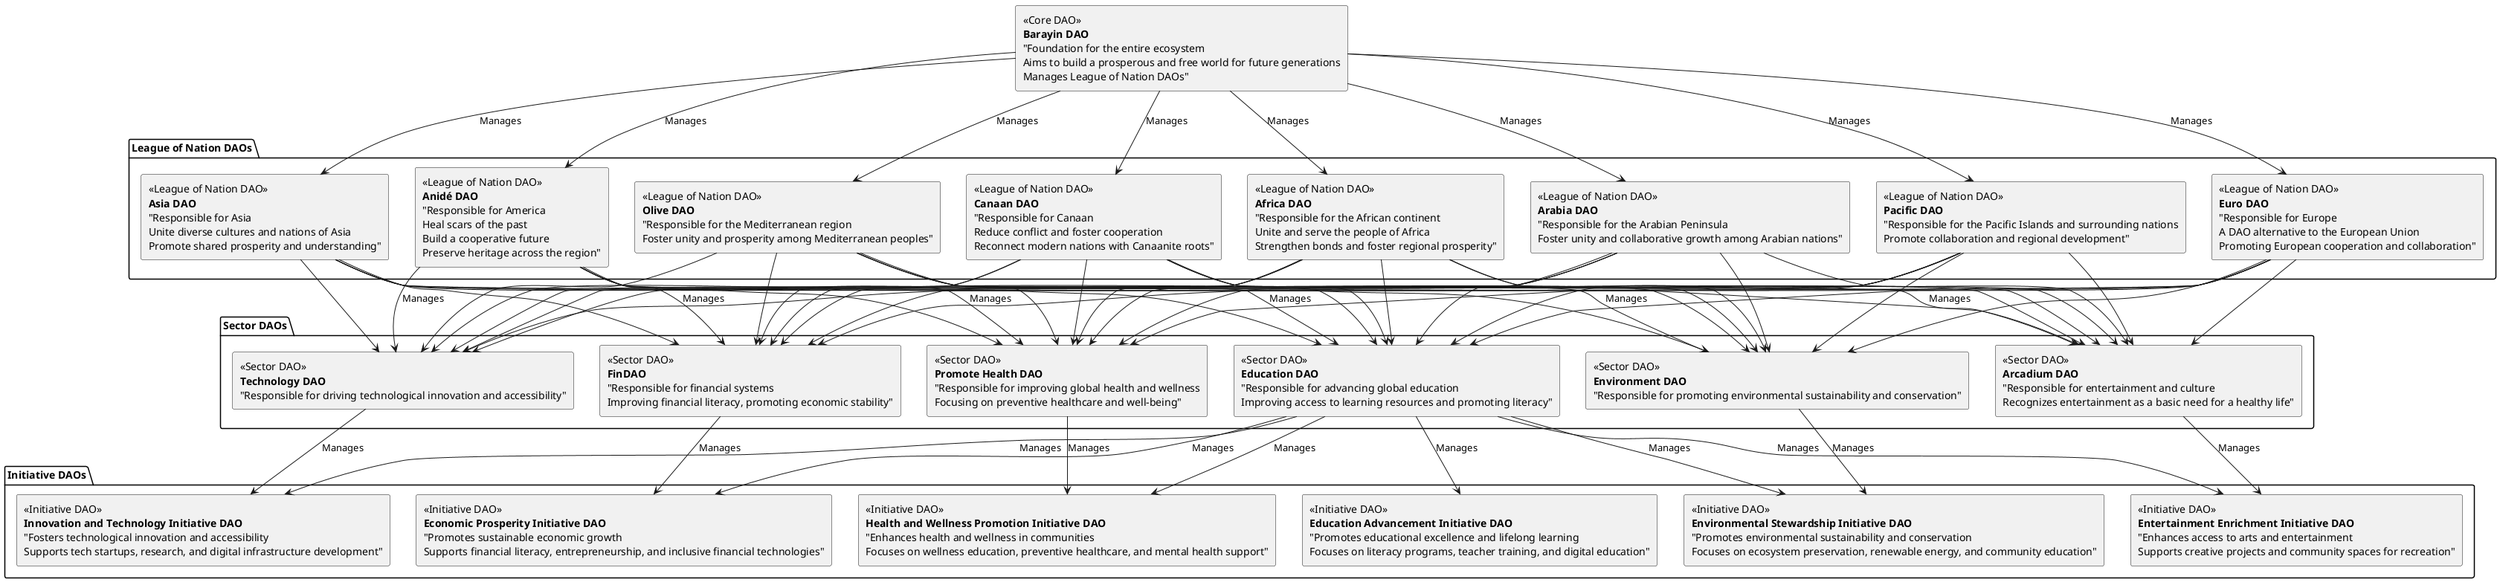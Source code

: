 @startuml
skinparam componentStyle rectangle

' Core DAO
component [<<Core DAO>>\n**Barayin DAO**\n"Foundation for the entire ecosystem\nAims to build a prosperous and free world for future generations\nManages League of Nation DAOs"] as BarayinDAO

' League of Nation DAOs
package "League of Nation DAOs" {
    component [<<League of Nation DAO>>\n**Anidé DAO**\n"Responsible for America\nHeal scars of the past\nBuild a cooperative future\nPreserve heritage across the region"] as AnideDAO
    component [<<League of Nation DAO>>\n**Canaan DAO**\n"Responsible for Canaan\nReduce conflict and foster cooperation\nReconnect modern nations with Canaanite roots"] as CanaanDAO
    component [<<League of Nation DAO>>\n**Olive DAO**\n"Responsible for the Mediterranean region\nFoster unity and prosperity among Mediterranean peoples"] as OliveDAO
    component [<<League of Nation DAO>>\n**Euro DAO**\n"Responsible for Europe\nA DAO alternative to the European Union\nPromoting European cooperation and collaboration"] as EuroDAO
    component [<<League of Nation DAO>>\n**Pacific DAO**\n"Responsible for the Pacific Islands and surrounding nations\nPromote collaboration and regional development"] as PacificDAO
    component [<<League of Nation DAO>>\n**Asia DAO**\n"Responsible for Asia\nUnite diverse cultures and nations of Asia\nPromote shared prosperity and understanding"] as AsiaDAO
    component [<<League of Nation DAO>>\n**Africa DAO**\n"Responsible for the African continent\nUnite and serve the people of Africa\nStrengthen bonds and foster regional prosperity"] as AfricaDAO
    component [<<League of Nation DAO>>\n**Arabia DAO**\n"Responsible for the Arabian Peninsula\nFoster unity and collaborative growth among Arabian nations"] as ArabiaDAO
}

' Sector DAOs under League of Nation DAOs
package "Sector DAOs" {
    component [<<Sector DAO>>\n**Arcadium DAO**\n"Responsible for entertainment and culture\nRecognizes entertainment as a basic need for a healthy life"] as ArcadiumDAO
    component [<<Sector DAO>>\n**FinDAO**\n"Responsible for financial systems\nImproving financial literacy, promoting economic stability"] as FinDAO
    component [<<Sector DAO>>\n**Environment DAO**\n"Responsible for promoting environmental sustainability and conservation"] as EnvironmentDAO
    component [<<Sector DAO>>\n**Education DAO**\n"Responsible for advancing global education\nImproving access to learning resources and promoting literacy"] as EducationDAO
    component [<<Sector DAO>>\n**Technology DAO**\n"Responsible for driving technological innovation and accessibility"] as TechnologyDAO
    component [<<Sector DAO>>\n**Promote Health DAO**\n"Responsible for improving global health and wellness\nFocusing on preventive healthcare and well-being"] as HealthDAO
}

' Initiative DAOs under Sector DAOs
package "Initiative DAOs" {
    component [<<Initiative DAO>>\n**Economic Prosperity Initiative DAO**\n"Promotes sustainable economic growth\nSupports financial literacy, entrepreneurship, and inclusive financial technologies"] as EconomicInitiative
    component [<<Initiative DAO>>\n**Environmental Stewardship Initiative DAO**\n"Promotes environmental sustainability and conservation\nFocuses on ecosystem preservation, renewable energy, and community education"] as EnvironmentalInitiative
    component [<<Initiative DAO>>\n**Entertainment Enrichment Initiative DAO**\n"Enhances access to arts and entertainment\nSupports creative projects and community spaces for recreation"] as EntertainmentInitiative
    component [<<Initiative DAO>>\n**Education Advancement Initiative DAO**\n"Promotes educational excellence and lifelong learning\nFocuses on literacy programs, teacher training, and digital education"] as EducationInitiative
    component [<<Initiative DAO>>\n**Innovation and Technology Initiative DAO**\n"Fosters technological innovation and accessibility\nSupports tech startups, research, and digital infrastructure development"] as TechnologyInitiative
    component [<<Initiative DAO>>\n**Health and Wellness Promotion Initiative DAO**\n"Enhances health and wellness in communities\nFocuses on wellness education, preventive healthcare, and mental health support"] as HealthInitiative
}

' Relationships between Barayin DAO and League of Nation DAOs
BarayinDAO --> AnideDAO : "Manages"
BarayinDAO --> CanaanDAO : "Manages"
BarayinDAO --> OliveDAO : "Manages"
BarayinDAO --> EuroDAO : "Manages"
BarayinDAO --> PacificDAO : "Manages"
BarayinDAO --> AsiaDAO : "Manages"
BarayinDAO --> AfricaDAO : "Manages"
BarayinDAO --> ArabiaDAO : "Manages"

' Sector DAOs connected to League of Nation DAOs
AnideDAO --> ArcadiumDAO : "Manages"
AnideDAO --> FinDAO : "Manages"
AnideDAO --> EnvironmentDAO : "Manages"
AnideDAO --> EducationDAO : "Manages"
AnideDAO --> TechnologyDAO : "Manages"
AnideDAO --> HealthDAO : "Manages"

CanaanDAO --> ArcadiumDAO
CanaanDAO --> FinDAO
CanaanDAO --> EnvironmentDAO
CanaanDAO --> EducationDAO
CanaanDAO --> TechnologyDAO
CanaanDAO --> HealthDAO

OliveDAO --> ArcadiumDAO
OliveDAO --> FinDAO
OliveDAO --> EnvironmentDAO
OliveDAO --> EducationDAO
OliveDAO --> TechnologyDAO
OliveDAO --> HealthDAO

EuroDAO --> ArcadiumDAO
EuroDAO --> FinDAO
EuroDAO --> EnvironmentDAO
EuroDAO --> EducationDAO
EuroDAO --> TechnologyDAO
EuroDAO --> HealthDAO

PacificDAO --> ArcadiumDAO
PacificDAO --> FinDAO
PacificDAO --> EnvironmentDAO
PacificDAO --> EducationDAO
PacificDAO --> TechnologyDAO
PacificDAO --> HealthDAO

AsiaDAO --> ArcadiumDAO
AsiaDAO --> FinDAO
AsiaDAO --> EnvironmentDAO
AsiaDAO --> EducationDAO
AsiaDAO --> TechnologyDAO
AsiaDAO --> HealthDAO

AfricaDAO --> ArcadiumDAO
AfricaDAO --> FinDAO
AfricaDAO --> EnvironmentDAO
AfricaDAO --> EducationDAO
AfricaDAO --> TechnologyDAO
AfricaDAO --> HealthDAO

ArabiaDAO --> ArcadiumDAO
ArabiaDAO --> FinDAO
ArabiaDAO --> EnvironmentDAO
ArabiaDAO --> EducationDAO
ArabiaDAO --> TechnologyDAO
ArabiaDAO --> HealthDAO

' Initiative DAOs connected to Sector DAOs
FinDAO --> EconomicInitiative : "Manages"
EnvironmentDAO --> EnvironmentalInitiative : "Manages"
ArcadiumDAO --> EntertainmentInitiative : "Manages"
EducationDAO --> EducationInitiative : "Manages"
EducationDAO --> EnvironmentalInitiative : "Manages"
EducationDAO --> EntertainmentInitiative : "Manages"
EducationDAO --> TechnologyInitiative : "Manages"
EducationDAO --> HealthInitiative : "Manages"
EducationDAO --> EconomicInitiative : "Manages"
TechnologyDAO --> TechnologyInitiative : "Manages"
HealthDAO --> HealthInitiative : "Manages"
@enduml